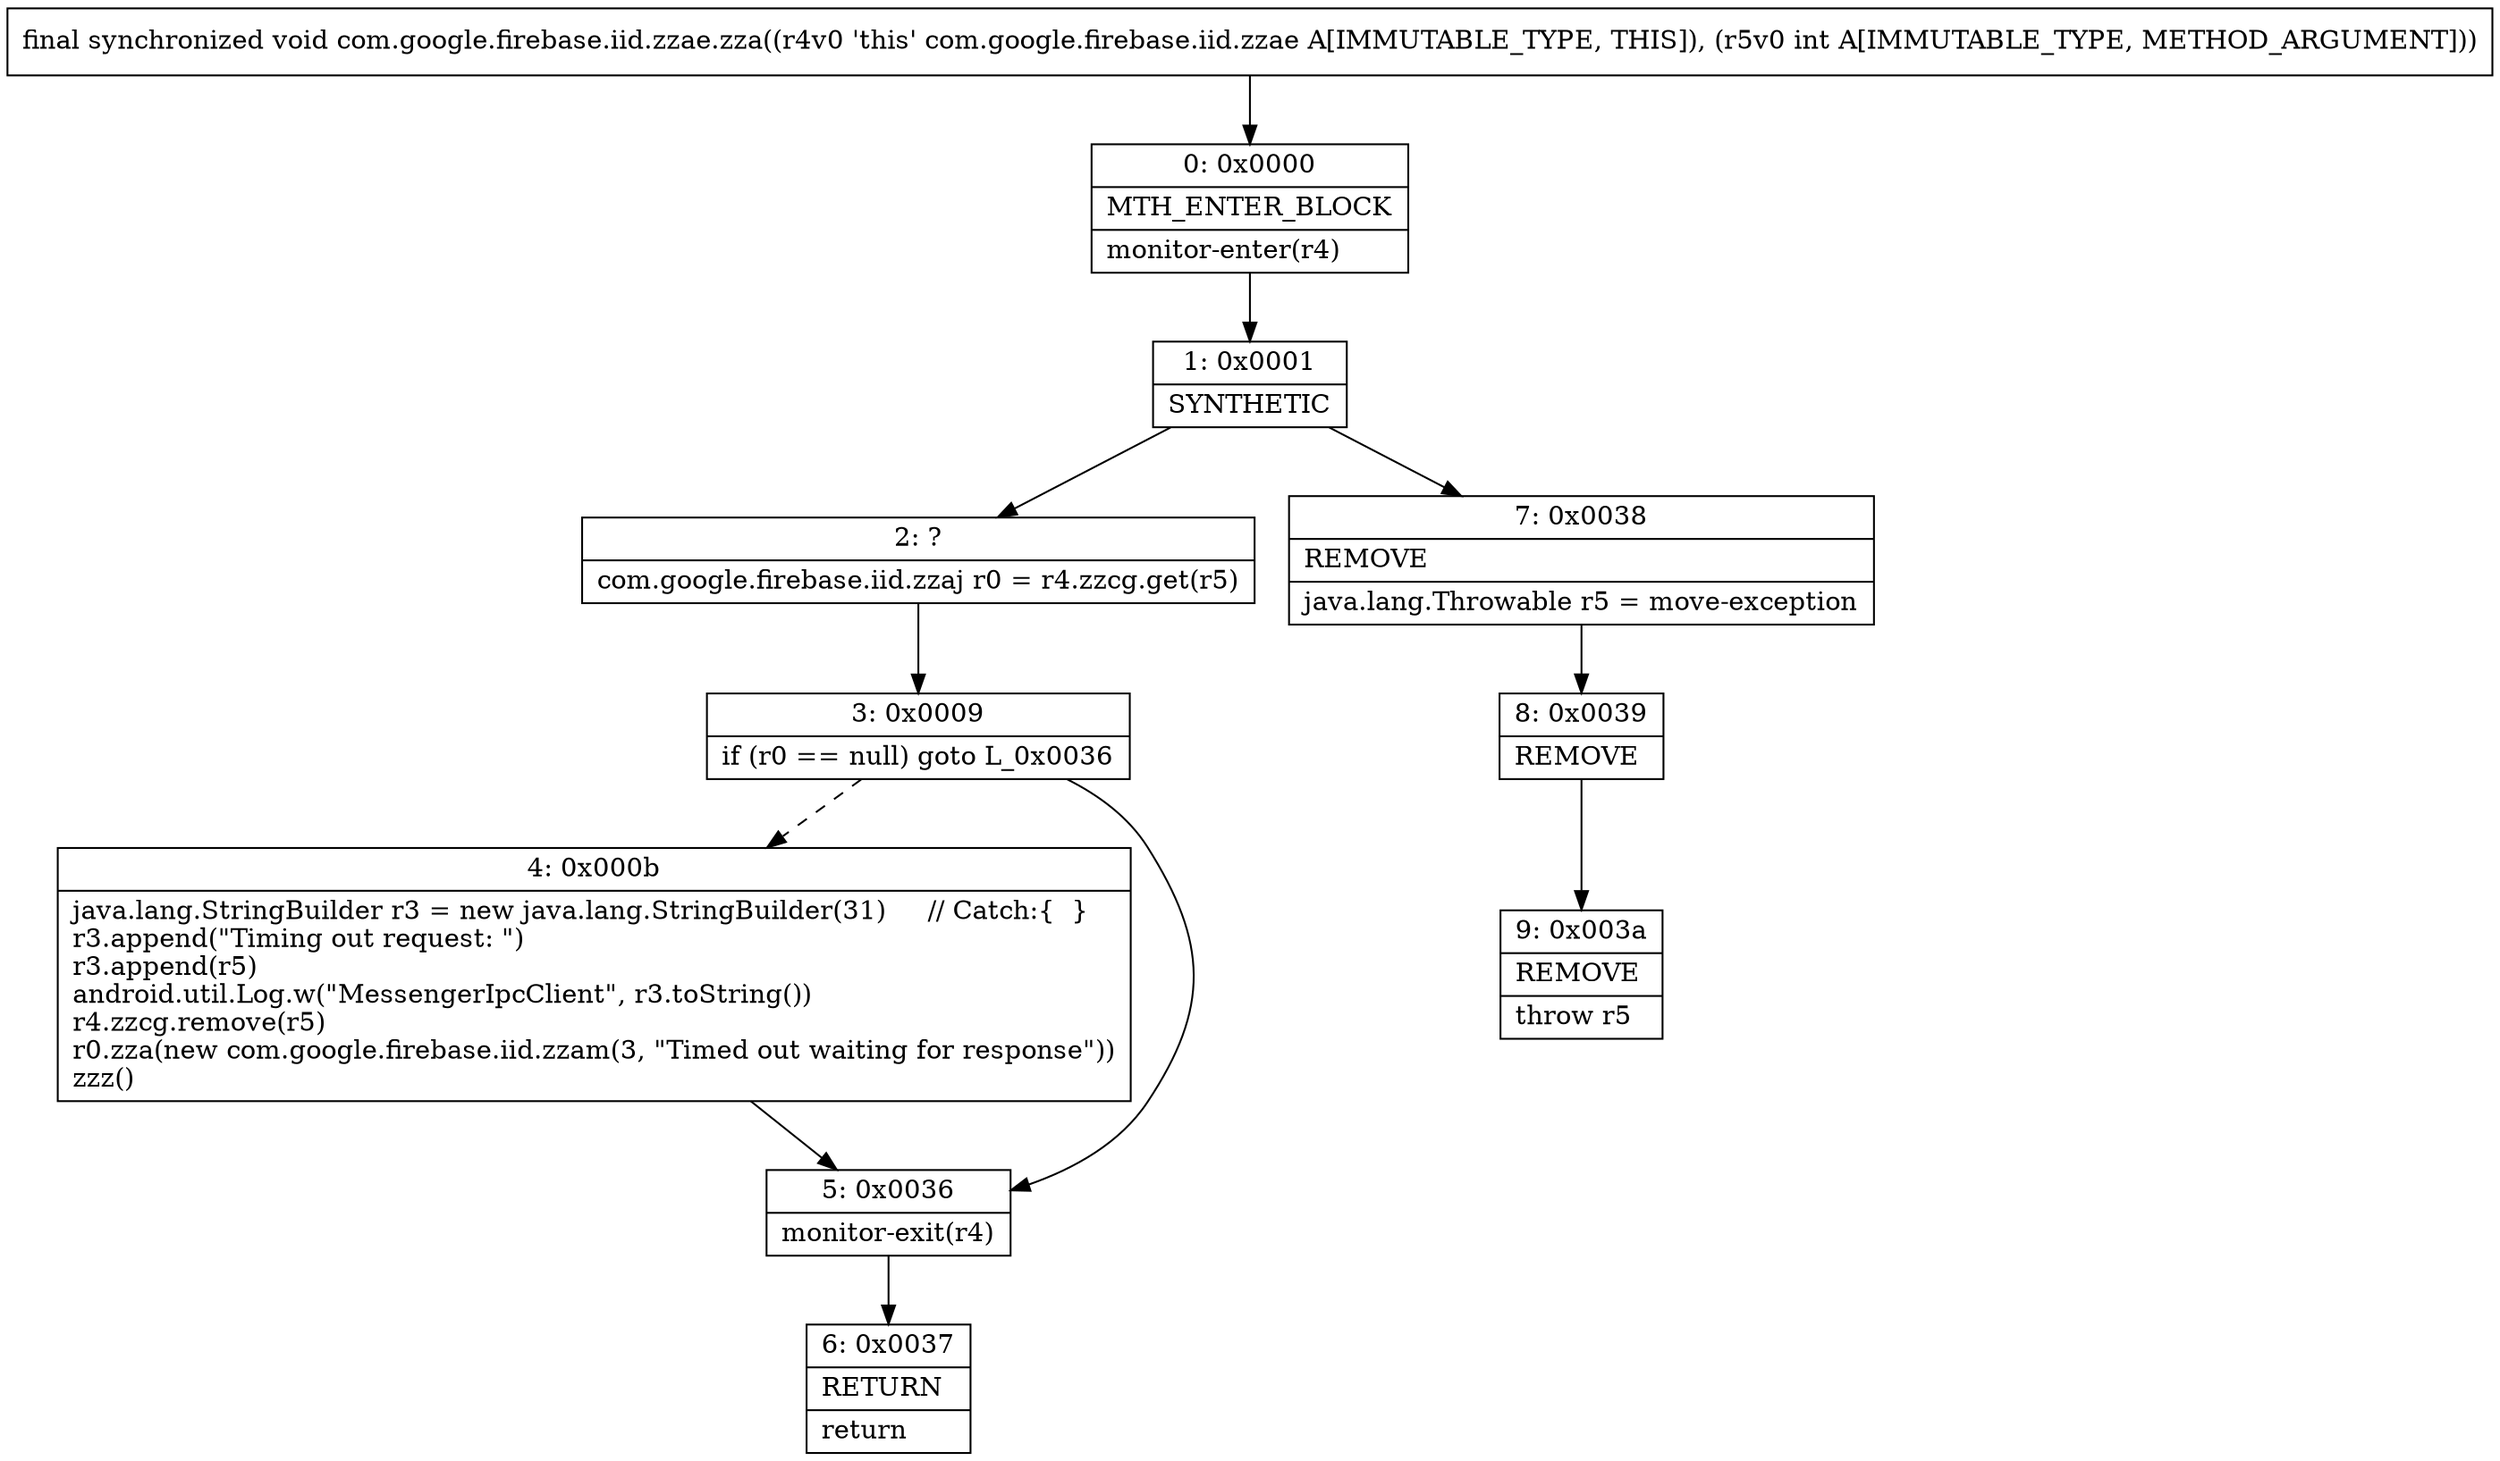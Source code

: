 digraph "CFG forcom.google.firebase.iid.zzae.zza(I)V" {
Node_0 [shape=record,label="{0\:\ 0x0000|MTH_ENTER_BLOCK\l|monitor\-enter(r4)\l}"];
Node_1 [shape=record,label="{1\:\ 0x0001|SYNTHETIC\l}"];
Node_2 [shape=record,label="{2\:\ ?|com.google.firebase.iid.zzaj r0 = r4.zzcg.get(r5)\l}"];
Node_3 [shape=record,label="{3\:\ 0x0009|if (r0 == null) goto L_0x0036\l}"];
Node_4 [shape=record,label="{4\:\ 0x000b|java.lang.StringBuilder r3 = new java.lang.StringBuilder(31)     \/\/ Catch:\{  \}\lr3.append(\"Timing out request: \")\lr3.append(r5)\landroid.util.Log.w(\"MessengerIpcClient\", r3.toString())\lr4.zzcg.remove(r5)\lr0.zza(new com.google.firebase.iid.zzam(3, \"Timed out waiting for response\"))\lzzz()\l}"];
Node_5 [shape=record,label="{5\:\ 0x0036|monitor\-exit(r4)\l}"];
Node_6 [shape=record,label="{6\:\ 0x0037|RETURN\l|return\l}"];
Node_7 [shape=record,label="{7\:\ 0x0038|REMOVE\l|java.lang.Throwable r5 = move\-exception\l}"];
Node_8 [shape=record,label="{8\:\ 0x0039|REMOVE\l}"];
Node_9 [shape=record,label="{9\:\ 0x003a|REMOVE\l|throw r5\l}"];
MethodNode[shape=record,label="{final synchronized void com.google.firebase.iid.zzae.zza((r4v0 'this' com.google.firebase.iid.zzae A[IMMUTABLE_TYPE, THIS]), (r5v0 int A[IMMUTABLE_TYPE, METHOD_ARGUMENT])) }"];
MethodNode -> Node_0;
Node_0 -> Node_1;
Node_1 -> Node_2;
Node_1 -> Node_7;
Node_2 -> Node_3;
Node_3 -> Node_4[style=dashed];
Node_3 -> Node_5;
Node_4 -> Node_5;
Node_5 -> Node_6;
Node_7 -> Node_8;
Node_8 -> Node_9;
}

